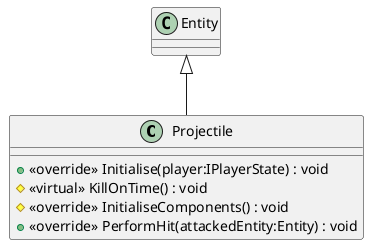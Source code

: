 @startuml
class Projectile {
    + <<override>> Initialise(player:IPlayerState) : void
    # <<virtual>> KillOnTime() : void
    # <<override>> InitialiseComponents() : void
    + <<override>> PerformHit(attackedEntity:Entity) : void
}
Entity <|-- Projectile
@enduml
